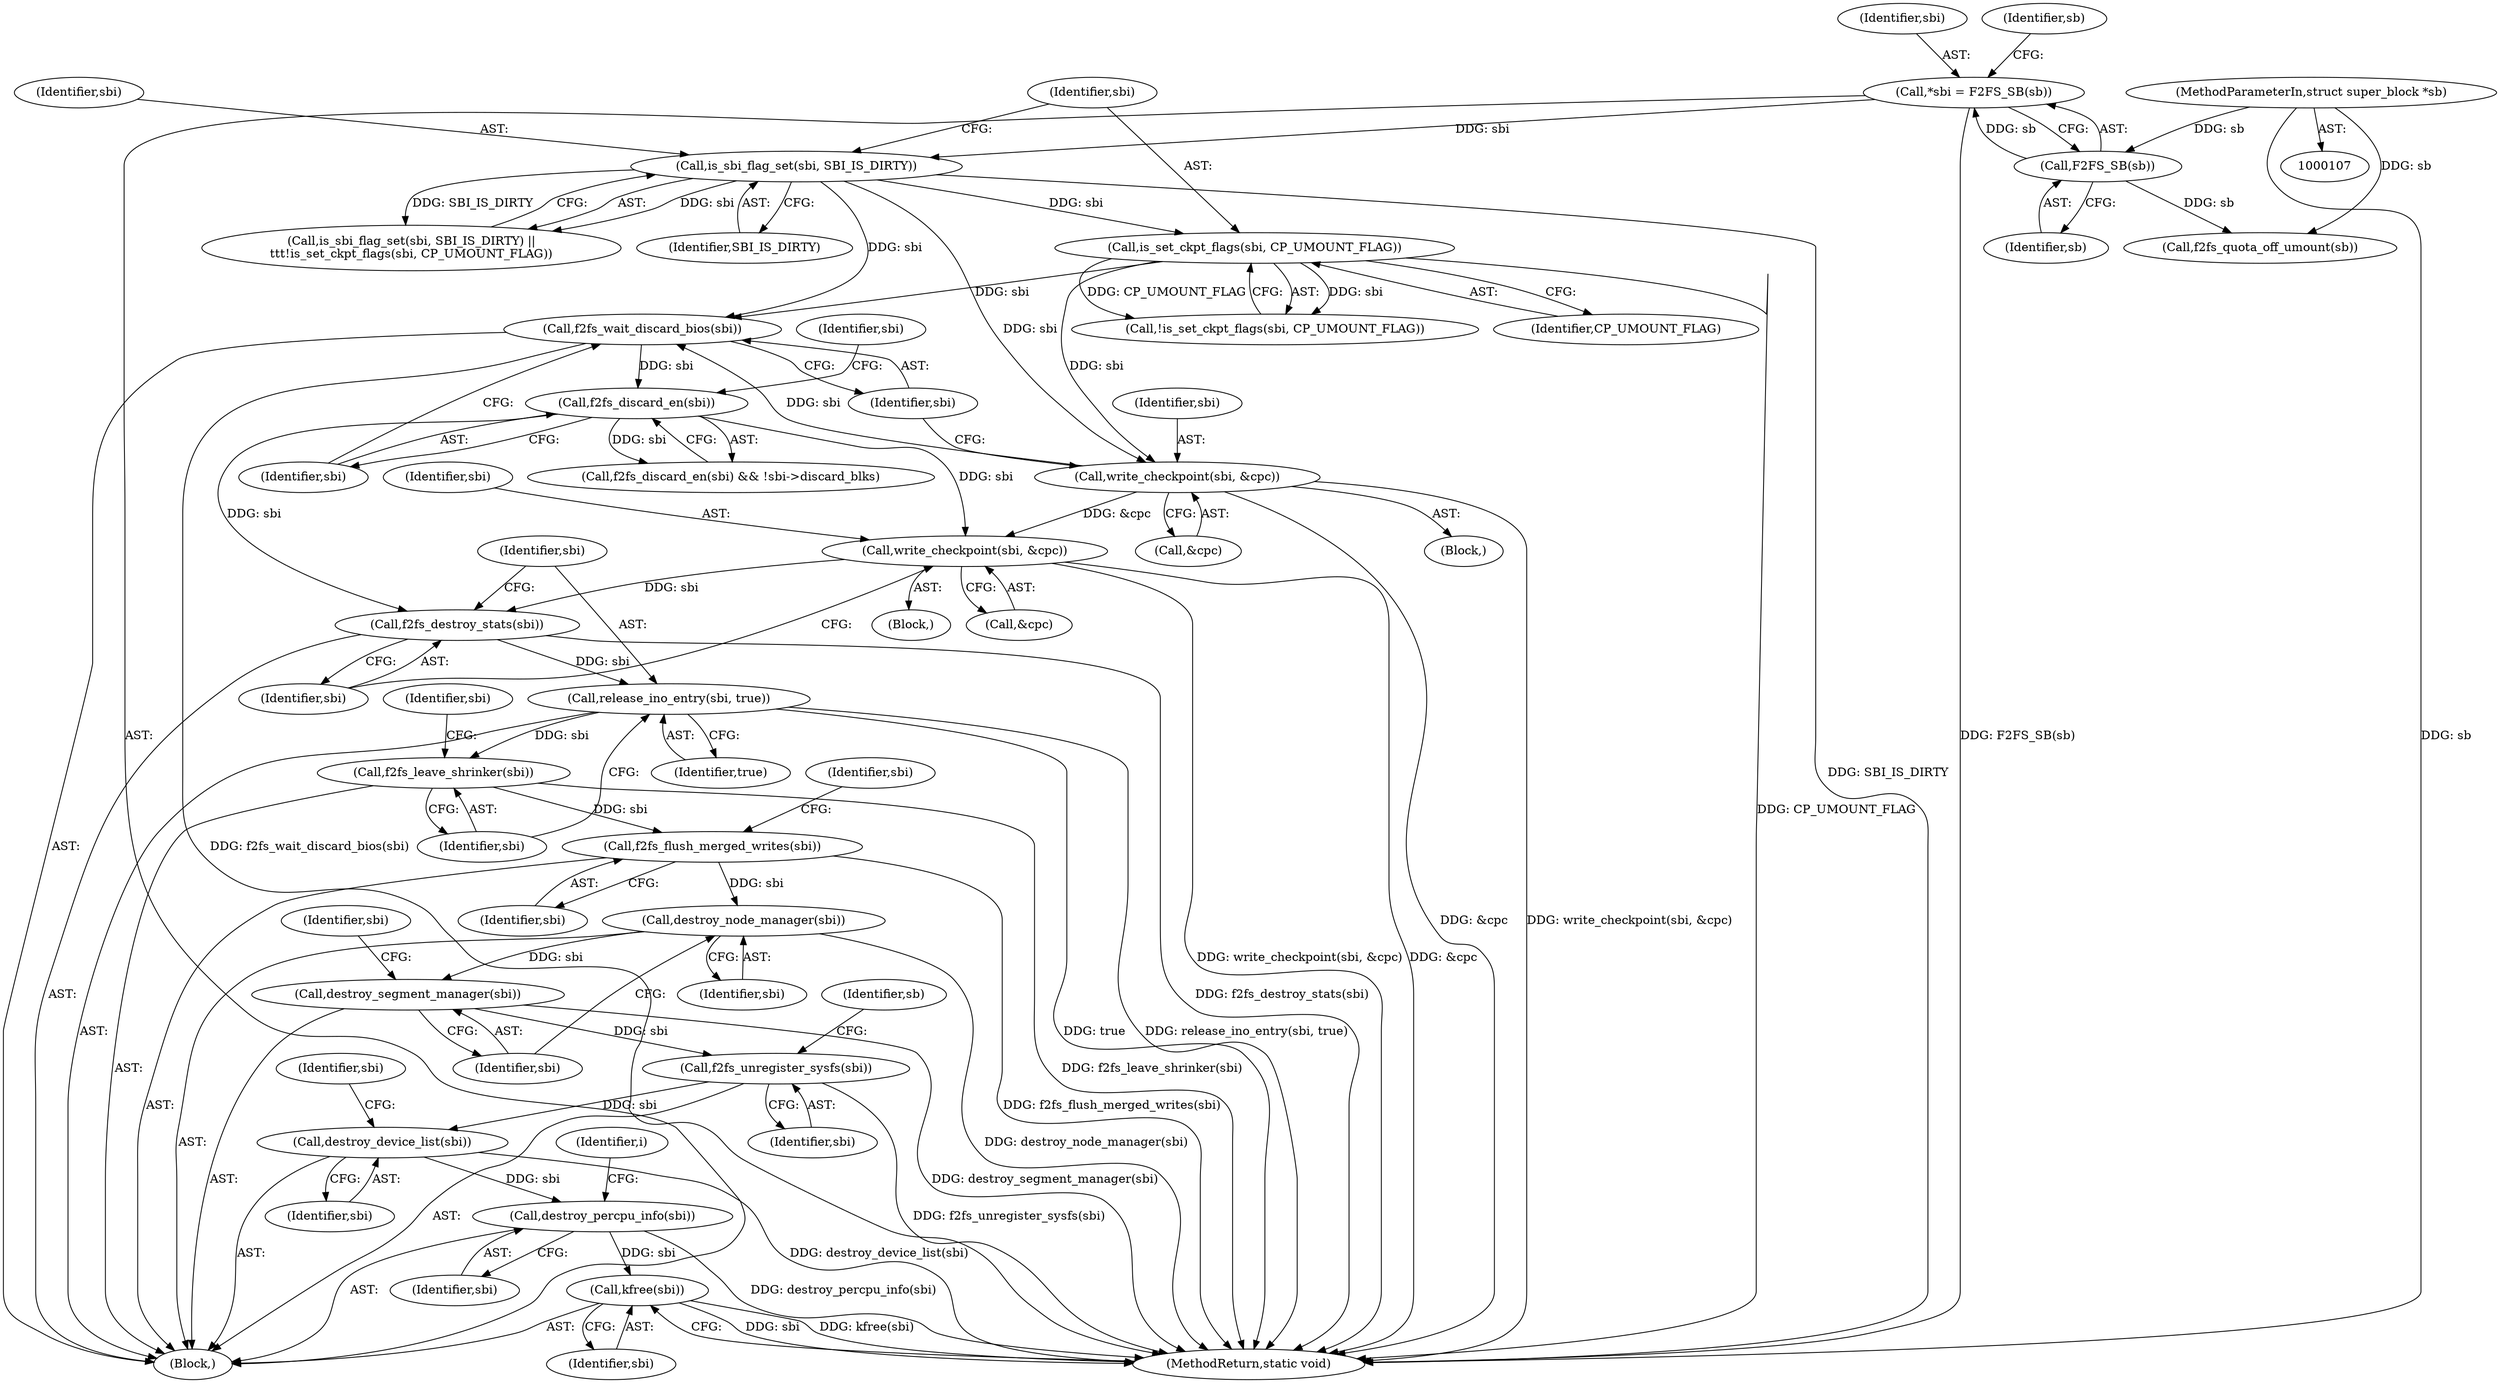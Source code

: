 digraph "1_linux_638164a2718f337ea224b747cf5977ef143166a4_1@API" {
"1000150" [label="(Call,write_checkpoint(sbi, &cpc))"];
"1000142" [label="(Call,f2fs_discard_en(sbi))"];
"1000138" [label="(Call,f2fs_wait_discard_bios(sbi))"];
"1000134" [label="(Call,write_checkpoint(sbi, &cpc))"];
"1000129" [label="(Call,is_set_ckpt_flags(sbi, CP_UMOUNT_FLAG))"];
"1000125" [label="(Call,is_sbi_flag_set(sbi, SBI_IS_DIRTY))"];
"1000111" [label="(Call,*sbi = F2FS_SB(sb))"];
"1000113" [label="(Call,F2FS_SB(sb))"];
"1000108" [label="(MethodParameterIn,struct super_block *sb)"];
"1000154" [label="(Call,f2fs_destroy_stats(sbi))"];
"1000156" [label="(Call,release_ino_entry(sbi, true))"];
"1000159" [label="(Call,f2fs_leave_shrinker(sbi))"];
"1000166" [label="(Call,f2fs_flush_merged_writes(sbi))"];
"1000176" [label="(Call,destroy_node_manager(sbi))"];
"1000178" [label="(Call,destroy_segment_manager(sbi))"];
"1000184" [label="(Call,f2fs_unregister_sysfs(sbi))"];
"1000203" [label="(Call,destroy_device_list(sbi))"];
"1000224" [label="(Call,destroy_percpu_info(sbi))"];
"1000241" [label="(Call,kfree(sbi))"];
"1000159" [label="(Call,f2fs_leave_shrinker(sbi))"];
"1000156" [label="(Call,release_ino_entry(sbi, true))"];
"1000177" [label="(Identifier,sbi)"];
"1000111" [label="(Call,*sbi = F2FS_SB(sb))"];
"1000176" [label="(Call,destroy_node_manager(sbi))"];
"1000112" [label="(Identifier,sbi)"];
"1000241" [label="(Call,kfree(sbi))"];
"1000151" [label="(Identifier,sbi)"];
"1000148" [label="(Block,)"];
"1000114" [label="(Identifier,sb)"];
"1000146" [label="(Identifier,sbi)"];
"1000150" [label="(Call,write_checkpoint(sbi, &cpc))"];
"1000225" [label="(Identifier,sbi)"];
"1000108" [label="(MethodParameterIn,struct super_block *sb)"];
"1000116" [label="(Call,f2fs_quota_off_umount(sb))"];
"1000117" [label="(Identifier,sb)"];
"1000141" [label="(Call,f2fs_discard_en(sbi) && !sbi->discard_blks)"];
"1000166" [label="(Call,f2fs_flush_merged_writes(sbi))"];
"1000154" [label="(Call,f2fs_destroy_stats(sbi))"];
"1000139" [label="(Identifier,sbi)"];
"1000127" [label="(Identifier,SBI_IS_DIRTY)"];
"1000207" [label="(Identifier,sbi)"];
"1000131" [label="(Identifier,CP_UMOUNT_FLAG)"];
"1000160" [label="(Identifier,sbi)"];
"1000188" [label="(Identifier,sb)"];
"1000157" [label="(Identifier,sbi)"];
"1000179" [label="(Identifier,sbi)"];
"1000203" [label="(Call,destroy_device_list(sbi))"];
"1000224" [label="(Call,destroy_percpu_info(sbi))"];
"1000126" [label="(Identifier,sbi)"];
"1000158" [label="(Identifier,true)"];
"1000242" [label="(Identifier,sbi)"];
"1000128" [label="(Call,!is_set_ckpt_flags(sbi, CP_UMOUNT_FLAG))"];
"1000182" [label="(Identifier,sbi)"];
"1000164" [label="(Identifier,sbi)"];
"1000125" [label="(Call,is_sbi_flag_set(sbi, SBI_IS_DIRTY))"];
"1000130" [label="(Identifier,sbi)"];
"1000170" [label="(Identifier,sbi)"];
"1000129" [label="(Call,is_set_ckpt_flags(sbi, CP_UMOUNT_FLAG))"];
"1000132" [label="(Block,)"];
"1000138" [label="(Call,f2fs_wait_discard_bios(sbi))"];
"1000228" [label="(Identifier,i)"];
"1000167" [label="(Identifier,sbi)"];
"1000136" [label="(Call,&cpc)"];
"1000152" [label="(Call,&cpc)"];
"1000243" [label="(MethodReturn,static void)"];
"1000124" [label="(Call,is_sbi_flag_set(sbi, SBI_IS_DIRTY) ||\n\t\t\t!is_set_ckpt_flags(sbi, CP_UMOUNT_FLAG))"];
"1000178" [label="(Call,destroy_segment_manager(sbi))"];
"1000155" [label="(Identifier,sbi)"];
"1000185" [label="(Identifier,sbi)"];
"1000142" [label="(Call,f2fs_discard_en(sbi))"];
"1000184" [label="(Call,f2fs_unregister_sysfs(sbi))"];
"1000204" [label="(Identifier,sbi)"];
"1000113" [label="(Call,F2FS_SB(sb))"];
"1000135" [label="(Identifier,sbi)"];
"1000109" [label="(Block,)"];
"1000134" [label="(Call,write_checkpoint(sbi, &cpc))"];
"1000143" [label="(Identifier,sbi)"];
"1000150" -> "1000148"  [label="AST: "];
"1000150" -> "1000152"  [label="CFG: "];
"1000151" -> "1000150"  [label="AST: "];
"1000152" -> "1000150"  [label="AST: "];
"1000155" -> "1000150"  [label="CFG: "];
"1000150" -> "1000243"  [label="DDG: &cpc"];
"1000150" -> "1000243"  [label="DDG: write_checkpoint(sbi, &cpc)"];
"1000142" -> "1000150"  [label="DDG: sbi"];
"1000134" -> "1000150"  [label="DDG: &cpc"];
"1000150" -> "1000154"  [label="DDG: sbi"];
"1000142" -> "1000141"  [label="AST: "];
"1000142" -> "1000143"  [label="CFG: "];
"1000143" -> "1000142"  [label="AST: "];
"1000146" -> "1000142"  [label="CFG: "];
"1000141" -> "1000142"  [label="CFG: "];
"1000142" -> "1000141"  [label="DDG: sbi"];
"1000138" -> "1000142"  [label="DDG: sbi"];
"1000142" -> "1000154"  [label="DDG: sbi"];
"1000138" -> "1000109"  [label="AST: "];
"1000138" -> "1000139"  [label="CFG: "];
"1000139" -> "1000138"  [label="AST: "];
"1000143" -> "1000138"  [label="CFG: "];
"1000138" -> "1000243"  [label="DDG: f2fs_wait_discard_bios(sbi)"];
"1000134" -> "1000138"  [label="DDG: sbi"];
"1000129" -> "1000138"  [label="DDG: sbi"];
"1000125" -> "1000138"  [label="DDG: sbi"];
"1000134" -> "1000132"  [label="AST: "];
"1000134" -> "1000136"  [label="CFG: "];
"1000135" -> "1000134"  [label="AST: "];
"1000136" -> "1000134"  [label="AST: "];
"1000139" -> "1000134"  [label="CFG: "];
"1000134" -> "1000243"  [label="DDG: write_checkpoint(sbi, &cpc)"];
"1000134" -> "1000243"  [label="DDG: &cpc"];
"1000129" -> "1000134"  [label="DDG: sbi"];
"1000125" -> "1000134"  [label="DDG: sbi"];
"1000129" -> "1000128"  [label="AST: "];
"1000129" -> "1000131"  [label="CFG: "];
"1000130" -> "1000129"  [label="AST: "];
"1000131" -> "1000129"  [label="AST: "];
"1000128" -> "1000129"  [label="CFG: "];
"1000129" -> "1000243"  [label="DDG: CP_UMOUNT_FLAG"];
"1000129" -> "1000128"  [label="DDG: sbi"];
"1000129" -> "1000128"  [label="DDG: CP_UMOUNT_FLAG"];
"1000125" -> "1000129"  [label="DDG: sbi"];
"1000125" -> "1000124"  [label="AST: "];
"1000125" -> "1000127"  [label="CFG: "];
"1000126" -> "1000125"  [label="AST: "];
"1000127" -> "1000125"  [label="AST: "];
"1000130" -> "1000125"  [label="CFG: "];
"1000124" -> "1000125"  [label="CFG: "];
"1000125" -> "1000243"  [label="DDG: SBI_IS_DIRTY"];
"1000125" -> "1000124"  [label="DDG: sbi"];
"1000125" -> "1000124"  [label="DDG: SBI_IS_DIRTY"];
"1000111" -> "1000125"  [label="DDG: sbi"];
"1000111" -> "1000109"  [label="AST: "];
"1000111" -> "1000113"  [label="CFG: "];
"1000112" -> "1000111"  [label="AST: "];
"1000113" -> "1000111"  [label="AST: "];
"1000117" -> "1000111"  [label="CFG: "];
"1000111" -> "1000243"  [label="DDG: F2FS_SB(sb)"];
"1000113" -> "1000111"  [label="DDG: sb"];
"1000113" -> "1000114"  [label="CFG: "];
"1000114" -> "1000113"  [label="AST: "];
"1000108" -> "1000113"  [label="DDG: sb"];
"1000113" -> "1000116"  [label="DDG: sb"];
"1000108" -> "1000107"  [label="AST: "];
"1000108" -> "1000243"  [label="DDG: sb"];
"1000108" -> "1000116"  [label="DDG: sb"];
"1000154" -> "1000109"  [label="AST: "];
"1000154" -> "1000155"  [label="CFG: "];
"1000155" -> "1000154"  [label="AST: "];
"1000157" -> "1000154"  [label="CFG: "];
"1000154" -> "1000243"  [label="DDG: f2fs_destroy_stats(sbi)"];
"1000154" -> "1000156"  [label="DDG: sbi"];
"1000156" -> "1000109"  [label="AST: "];
"1000156" -> "1000158"  [label="CFG: "];
"1000157" -> "1000156"  [label="AST: "];
"1000158" -> "1000156"  [label="AST: "];
"1000160" -> "1000156"  [label="CFG: "];
"1000156" -> "1000243"  [label="DDG: true"];
"1000156" -> "1000243"  [label="DDG: release_ino_entry(sbi, true)"];
"1000156" -> "1000159"  [label="DDG: sbi"];
"1000159" -> "1000109"  [label="AST: "];
"1000159" -> "1000160"  [label="CFG: "];
"1000160" -> "1000159"  [label="AST: "];
"1000164" -> "1000159"  [label="CFG: "];
"1000159" -> "1000243"  [label="DDG: f2fs_leave_shrinker(sbi)"];
"1000159" -> "1000166"  [label="DDG: sbi"];
"1000166" -> "1000109"  [label="AST: "];
"1000166" -> "1000167"  [label="CFG: "];
"1000167" -> "1000166"  [label="AST: "];
"1000170" -> "1000166"  [label="CFG: "];
"1000166" -> "1000243"  [label="DDG: f2fs_flush_merged_writes(sbi)"];
"1000166" -> "1000176"  [label="DDG: sbi"];
"1000176" -> "1000109"  [label="AST: "];
"1000176" -> "1000177"  [label="CFG: "];
"1000177" -> "1000176"  [label="AST: "];
"1000179" -> "1000176"  [label="CFG: "];
"1000176" -> "1000243"  [label="DDG: destroy_node_manager(sbi)"];
"1000176" -> "1000178"  [label="DDG: sbi"];
"1000178" -> "1000109"  [label="AST: "];
"1000178" -> "1000179"  [label="CFG: "];
"1000179" -> "1000178"  [label="AST: "];
"1000182" -> "1000178"  [label="CFG: "];
"1000178" -> "1000243"  [label="DDG: destroy_segment_manager(sbi)"];
"1000178" -> "1000184"  [label="DDG: sbi"];
"1000184" -> "1000109"  [label="AST: "];
"1000184" -> "1000185"  [label="CFG: "];
"1000185" -> "1000184"  [label="AST: "];
"1000188" -> "1000184"  [label="CFG: "];
"1000184" -> "1000243"  [label="DDG: f2fs_unregister_sysfs(sbi)"];
"1000184" -> "1000203"  [label="DDG: sbi"];
"1000203" -> "1000109"  [label="AST: "];
"1000203" -> "1000204"  [label="CFG: "];
"1000204" -> "1000203"  [label="AST: "];
"1000207" -> "1000203"  [label="CFG: "];
"1000203" -> "1000243"  [label="DDG: destroy_device_list(sbi)"];
"1000203" -> "1000224"  [label="DDG: sbi"];
"1000224" -> "1000109"  [label="AST: "];
"1000224" -> "1000225"  [label="CFG: "];
"1000225" -> "1000224"  [label="AST: "];
"1000228" -> "1000224"  [label="CFG: "];
"1000224" -> "1000243"  [label="DDG: destroy_percpu_info(sbi)"];
"1000224" -> "1000241"  [label="DDG: sbi"];
"1000241" -> "1000109"  [label="AST: "];
"1000241" -> "1000242"  [label="CFG: "];
"1000242" -> "1000241"  [label="AST: "];
"1000243" -> "1000241"  [label="CFG: "];
"1000241" -> "1000243"  [label="DDG: sbi"];
"1000241" -> "1000243"  [label="DDG: kfree(sbi)"];
}
